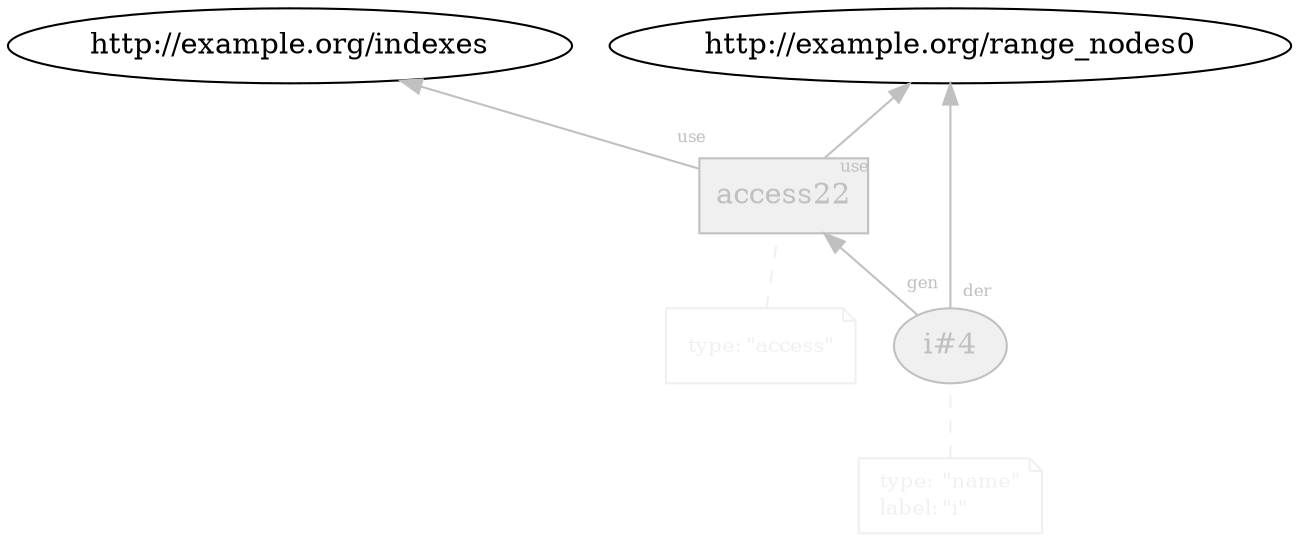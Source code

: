 digraph "PROV" { size="16,12"; rankdir="BT";
"http://example.org/i#4" [fillcolor="#F0F0F0",color="gray",style="filled",label="i#4",URL="http://example.org/i#4",fontcolor="gray"]
"-attrs0" [color="#F0F0F0",shape="note",fontsize="10",fontcolor="black",label=<<TABLE cellpadding="0" border="0">
	<TR>
	    <TD align="left"><font color="#F0F0F0">type:</font></TD>
	    <TD align="left"><font color="#F0F0F0">&quot;name&quot;</font></TD>
	</TR>
	<TR>
	    <TD align="left"><font color="#F0F0F0">label:</font></TD>
	    <TD align="left"><font color="#F0F0F0">&quot;i&quot;</font></TD>
	</TR>
</TABLE>>]
"-attrs0" -> "http://example.org/i#4" [color="#F0F0F0",style="dashed",arrowhead="none"]
"http://example.org/access22" [fillcolor="#F0F0F0",color="gray",shape="polygon",sides="4",style="filled",label="access22",URL="http://example.org/access22",fontcolor="gray"]
"-attrs1" [color="#F0F0F0",shape="note",fontsize="10",fontcolor="black",label=<<TABLE cellpadding="0" border="0">
	<TR>
	    <TD align="left"><font color="#F0F0F0">type:</font></TD>
	    <TD align="left"><font color="#F0F0F0">&quot;access&quot;</font></TD>
	</TR>
</TABLE>>]
"-attrs1" -> "http://example.org/access22" [color="#F0F0F0",style="dashed",arrowhead="none"]
"http://example.org/access22" -> "http://example.org/range_nodes0" [labelfontsize="8",labeldistance="1.5",labelangle="60.0",rotation="20",taillabel="use",fontcolor="gray",color="gray"]
"http://example.org/i#4" -> "http://example.org/range_nodes0" [labelfontsize="8",labeldistance="1.5",labelangle="60.0",rotation="20",taillabel="der",fontcolor="gray",color="gray"]
"http://example.org/i#4" -> "http://example.org/access22" [labelfontsize="8",labeldistance="1.5",labelangle="60.0",rotation="20",taillabel="gen",fontcolor="gray",color="gray"]
"http://example.org/access22" -> "http://example.org/indexes" [labelfontsize="8",labeldistance="1.5",labelangle="60.0",rotation="20",taillabel="use",fontcolor="gray",color="gray"]
}